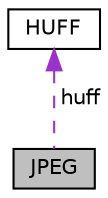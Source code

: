 digraph "JPEG"
{
 // LATEX_PDF_SIZE
  edge [fontname="Helvetica",fontsize="10",labelfontname="Helvetica",labelfontsize="10"];
  node [fontname="Helvetica",fontsize="10",shape=record];
  Node1 [label="JPEG",height=0.2,width=0.4,color="black", fillcolor="grey75", style="filled", fontcolor="black",tooltip=" "];
  Node2 -> Node1 [dir="back",color="darkorchid3",fontsize="10",style="dashed",label=" huff" ,fontname="Helvetica"];
  Node2 [label="HUFF",height=0.2,width=0.4,color="black", fillcolor="white", style="filled",URL="$struct_h_u_f_f.html",tooltip=" "];
}
